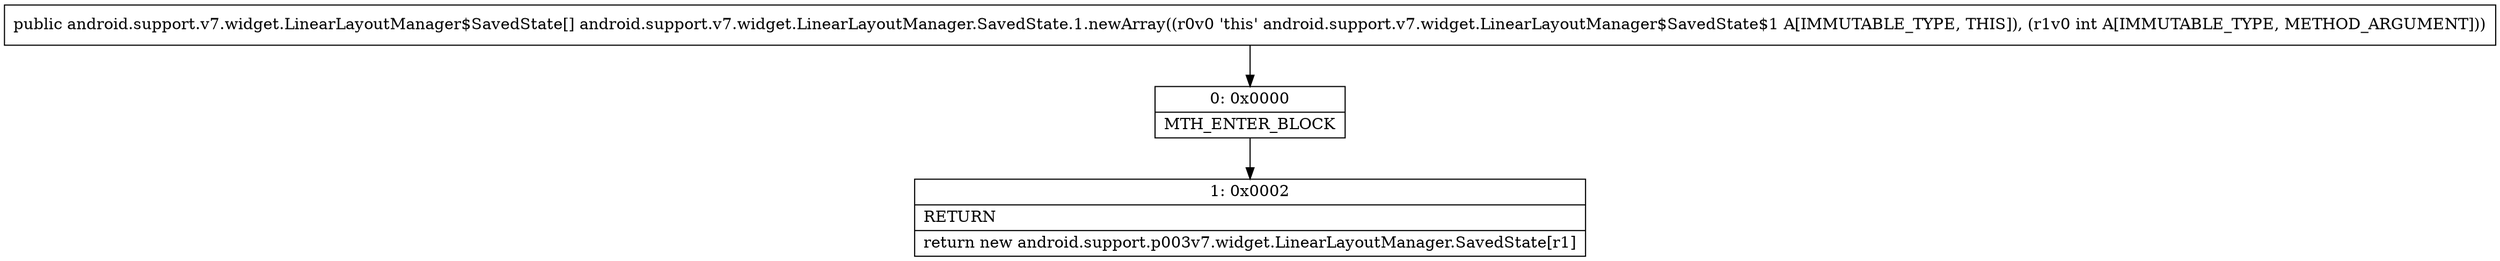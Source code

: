 digraph "CFG forandroid.support.v7.widget.LinearLayoutManager.SavedState.1.newArray(I)[Landroid\/support\/v7\/widget\/LinearLayoutManager$SavedState;" {
Node_0 [shape=record,label="{0\:\ 0x0000|MTH_ENTER_BLOCK\l}"];
Node_1 [shape=record,label="{1\:\ 0x0002|RETURN\l|return new android.support.p003v7.widget.LinearLayoutManager.SavedState[r1]\l}"];
MethodNode[shape=record,label="{public android.support.v7.widget.LinearLayoutManager$SavedState[] android.support.v7.widget.LinearLayoutManager.SavedState.1.newArray((r0v0 'this' android.support.v7.widget.LinearLayoutManager$SavedState$1 A[IMMUTABLE_TYPE, THIS]), (r1v0 int A[IMMUTABLE_TYPE, METHOD_ARGUMENT])) }"];
MethodNode -> Node_0;
Node_0 -> Node_1;
}

